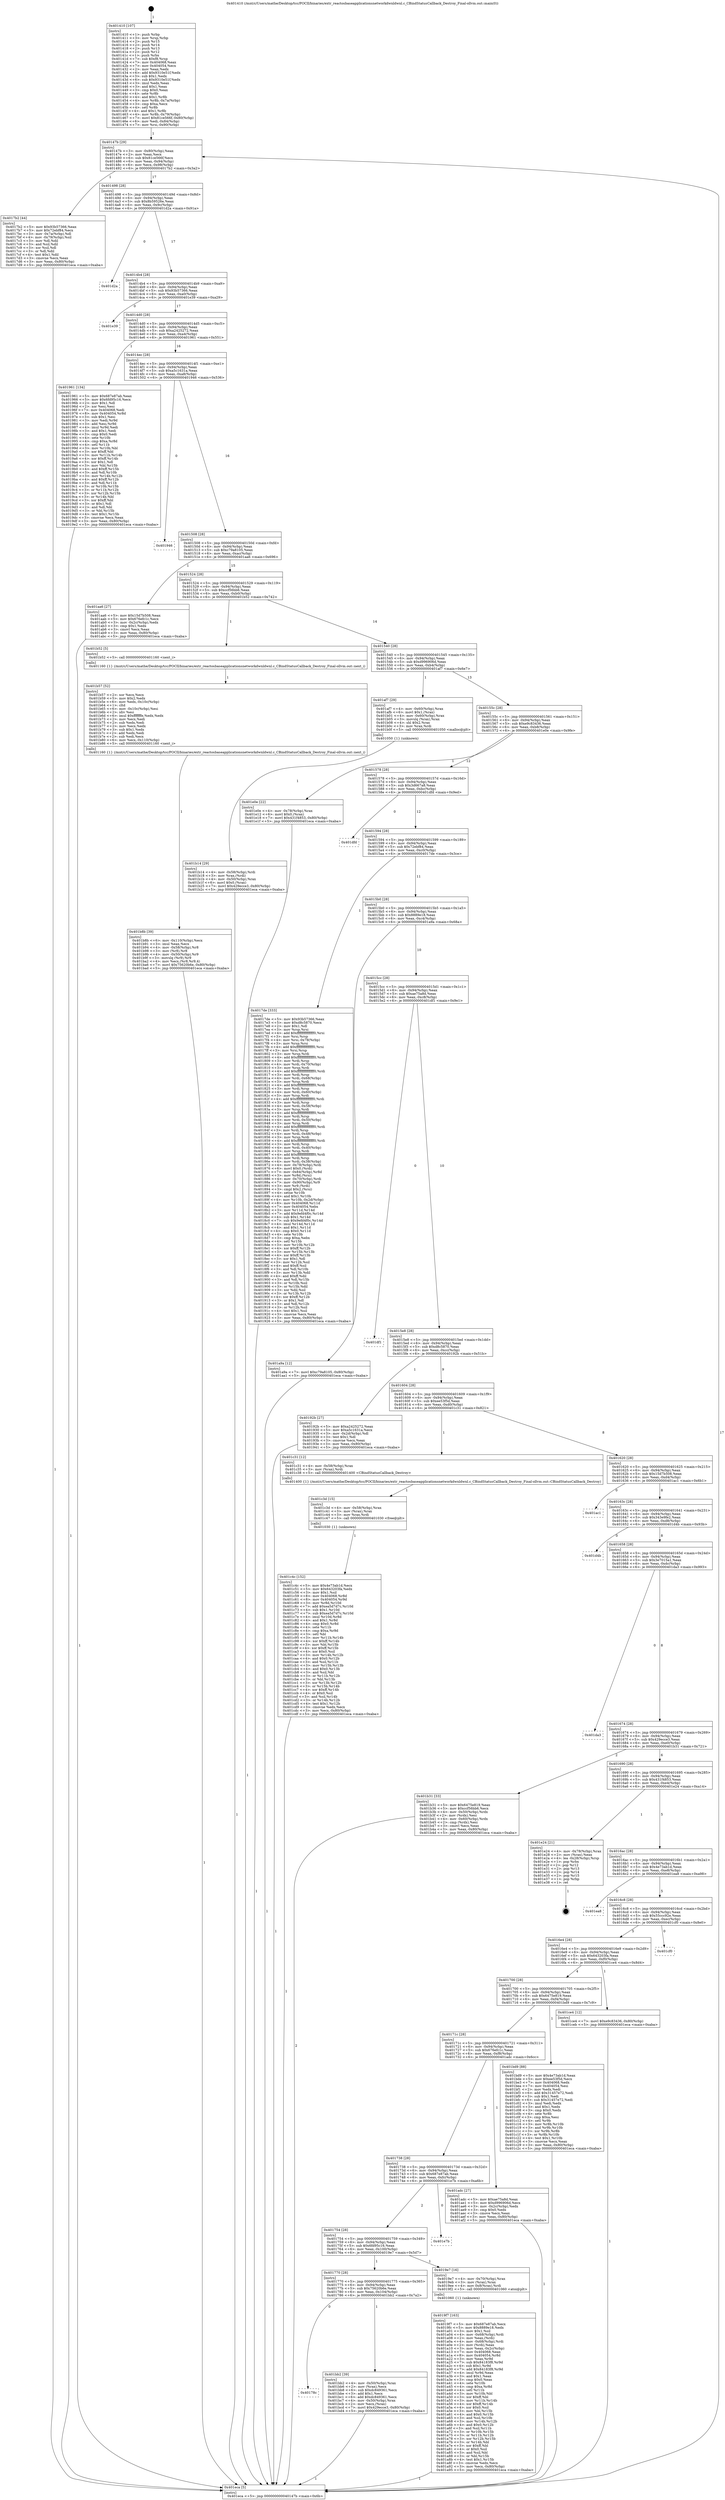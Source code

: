 digraph "0x401410" {
  label = "0x401410 (/mnt/c/Users/mathe/Desktop/tcc/POCII/binaries/extr_reactosbaseapplicationsnetworkdwnldwnl.c_CBindStatusCallback_Destroy_Final-ollvm.out::main(0))"
  labelloc = "t"
  node[shape=record]

  Entry [label="",width=0.3,height=0.3,shape=circle,fillcolor=black,style=filled]
  "0x40147b" [label="{
     0x40147b [29]\l
     | [instrs]\l
     &nbsp;&nbsp;0x40147b \<+3\>: mov -0x80(%rbp),%eax\l
     &nbsp;&nbsp;0x40147e \<+2\>: mov %eax,%ecx\l
     &nbsp;&nbsp;0x401480 \<+6\>: sub $0x81ce566f,%ecx\l
     &nbsp;&nbsp;0x401486 \<+6\>: mov %eax,-0x94(%rbp)\l
     &nbsp;&nbsp;0x40148c \<+6\>: mov %ecx,-0x98(%rbp)\l
     &nbsp;&nbsp;0x401492 \<+6\>: je 00000000004017b2 \<main+0x3a2\>\l
  }"]
  "0x4017b2" [label="{
     0x4017b2 [44]\l
     | [instrs]\l
     &nbsp;&nbsp;0x4017b2 \<+5\>: mov $0x93b57366,%eax\l
     &nbsp;&nbsp;0x4017b7 \<+5\>: mov $0x72ebf84,%ecx\l
     &nbsp;&nbsp;0x4017bc \<+3\>: mov -0x7a(%rbp),%dl\l
     &nbsp;&nbsp;0x4017bf \<+4\>: mov -0x79(%rbp),%sil\l
     &nbsp;&nbsp;0x4017c3 \<+3\>: mov %dl,%dil\l
     &nbsp;&nbsp;0x4017c6 \<+3\>: and %sil,%dil\l
     &nbsp;&nbsp;0x4017c9 \<+3\>: xor %sil,%dl\l
     &nbsp;&nbsp;0x4017cc \<+3\>: or %dl,%dil\l
     &nbsp;&nbsp;0x4017cf \<+4\>: test $0x1,%dil\l
     &nbsp;&nbsp;0x4017d3 \<+3\>: cmovne %ecx,%eax\l
     &nbsp;&nbsp;0x4017d6 \<+3\>: mov %eax,-0x80(%rbp)\l
     &nbsp;&nbsp;0x4017d9 \<+5\>: jmp 0000000000401eca \<main+0xaba\>\l
  }"]
  "0x401498" [label="{
     0x401498 [28]\l
     | [instrs]\l
     &nbsp;&nbsp;0x401498 \<+5\>: jmp 000000000040149d \<main+0x8d\>\l
     &nbsp;&nbsp;0x40149d \<+6\>: mov -0x94(%rbp),%eax\l
     &nbsp;&nbsp;0x4014a3 \<+5\>: sub $0x8b59526e,%eax\l
     &nbsp;&nbsp;0x4014a8 \<+6\>: mov %eax,-0x9c(%rbp)\l
     &nbsp;&nbsp;0x4014ae \<+6\>: je 0000000000401d2a \<main+0x91a\>\l
  }"]
  "0x401eca" [label="{
     0x401eca [5]\l
     | [instrs]\l
     &nbsp;&nbsp;0x401eca \<+5\>: jmp 000000000040147b \<main+0x6b\>\l
  }"]
  "0x401410" [label="{
     0x401410 [107]\l
     | [instrs]\l
     &nbsp;&nbsp;0x401410 \<+1\>: push %rbp\l
     &nbsp;&nbsp;0x401411 \<+3\>: mov %rsp,%rbp\l
     &nbsp;&nbsp;0x401414 \<+2\>: push %r15\l
     &nbsp;&nbsp;0x401416 \<+2\>: push %r14\l
     &nbsp;&nbsp;0x401418 \<+2\>: push %r13\l
     &nbsp;&nbsp;0x40141a \<+2\>: push %r12\l
     &nbsp;&nbsp;0x40141c \<+1\>: push %rbx\l
     &nbsp;&nbsp;0x40141d \<+7\>: sub $0xf8,%rsp\l
     &nbsp;&nbsp;0x401424 \<+7\>: mov 0x404068,%eax\l
     &nbsp;&nbsp;0x40142b \<+7\>: mov 0x404054,%ecx\l
     &nbsp;&nbsp;0x401432 \<+2\>: mov %eax,%edx\l
     &nbsp;&nbsp;0x401434 \<+6\>: add $0x9310e51f,%edx\l
     &nbsp;&nbsp;0x40143a \<+3\>: sub $0x1,%edx\l
     &nbsp;&nbsp;0x40143d \<+6\>: sub $0x9310e51f,%edx\l
     &nbsp;&nbsp;0x401443 \<+3\>: imul %edx,%eax\l
     &nbsp;&nbsp;0x401446 \<+3\>: and $0x1,%eax\l
     &nbsp;&nbsp;0x401449 \<+3\>: cmp $0x0,%eax\l
     &nbsp;&nbsp;0x40144c \<+4\>: sete %r8b\l
     &nbsp;&nbsp;0x401450 \<+4\>: and $0x1,%r8b\l
     &nbsp;&nbsp;0x401454 \<+4\>: mov %r8b,-0x7a(%rbp)\l
     &nbsp;&nbsp;0x401458 \<+3\>: cmp $0xa,%ecx\l
     &nbsp;&nbsp;0x40145b \<+4\>: setl %r8b\l
     &nbsp;&nbsp;0x40145f \<+4\>: and $0x1,%r8b\l
     &nbsp;&nbsp;0x401463 \<+4\>: mov %r8b,-0x79(%rbp)\l
     &nbsp;&nbsp;0x401467 \<+7\>: movl $0x81ce566f,-0x80(%rbp)\l
     &nbsp;&nbsp;0x40146e \<+6\>: mov %edi,-0x84(%rbp)\l
     &nbsp;&nbsp;0x401474 \<+7\>: mov %rsi,-0x90(%rbp)\l
  }"]
  Exit [label="",width=0.3,height=0.3,shape=circle,fillcolor=black,style=filled,peripheries=2]
  "0x401d2a" [label="{
     0x401d2a\l
  }", style=dashed]
  "0x4014b4" [label="{
     0x4014b4 [28]\l
     | [instrs]\l
     &nbsp;&nbsp;0x4014b4 \<+5\>: jmp 00000000004014b9 \<main+0xa9\>\l
     &nbsp;&nbsp;0x4014b9 \<+6\>: mov -0x94(%rbp),%eax\l
     &nbsp;&nbsp;0x4014bf \<+5\>: sub $0x93b57366,%eax\l
     &nbsp;&nbsp;0x4014c4 \<+6\>: mov %eax,-0xa0(%rbp)\l
     &nbsp;&nbsp;0x4014ca \<+6\>: je 0000000000401e39 \<main+0xa29\>\l
  }"]
  "0x401c4c" [label="{
     0x401c4c [152]\l
     | [instrs]\l
     &nbsp;&nbsp;0x401c4c \<+5\>: mov $0x4e73ab1d,%ecx\l
     &nbsp;&nbsp;0x401c51 \<+5\>: mov $0x643203fa,%edx\l
     &nbsp;&nbsp;0x401c56 \<+3\>: mov $0x1,%sil\l
     &nbsp;&nbsp;0x401c59 \<+8\>: mov 0x404068,%r8d\l
     &nbsp;&nbsp;0x401c61 \<+8\>: mov 0x404054,%r9d\l
     &nbsp;&nbsp;0x401c69 \<+3\>: mov %r8d,%r10d\l
     &nbsp;&nbsp;0x401c6c \<+7\>: add $0xea5d7d7c,%r10d\l
     &nbsp;&nbsp;0x401c73 \<+4\>: sub $0x1,%r10d\l
     &nbsp;&nbsp;0x401c77 \<+7\>: sub $0xea5d7d7c,%r10d\l
     &nbsp;&nbsp;0x401c7e \<+4\>: imul %r10d,%r8d\l
     &nbsp;&nbsp;0x401c82 \<+4\>: and $0x1,%r8d\l
     &nbsp;&nbsp;0x401c86 \<+4\>: cmp $0x0,%r8d\l
     &nbsp;&nbsp;0x401c8a \<+4\>: sete %r11b\l
     &nbsp;&nbsp;0x401c8e \<+4\>: cmp $0xa,%r9d\l
     &nbsp;&nbsp;0x401c92 \<+3\>: setl %bl\l
     &nbsp;&nbsp;0x401c95 \<+3\>: mov %r11b,%r14b\l
     &nbsp;&nbsp;0x401c98 \<+4\>: xor $0xff,%r14b\l
     &nbsp;&nbsp;0x401c9c \<+3\>: mov %bl,%r15b\l
     &nbsp;&nbsp;0x401c9f \<+4\>: xor $0xff,%r15b\l
     &nbsp;&nbsp;0x401ca3 \<+4\>: xor $0x0,%sil\l
     &nbsp;&nbsp;0x401ca7 \<+3\>: mov %r14b,%r12b\l
     &nbsp;&nbsp;0x401caa \<+4\>: and $0x0,%r12b\l
     &nbsp;&nbsp;0x401cae \<+3\>: and %sil,%r11b\l
     &nbsp;&nbsp;0x401cb1 \<+3\>: mov %r15b,%r13b\l
     &nbsp;&nbsp;0x401cb4 \<+4\>: and $0x0,%r13b\l
     &nbsp;&nbsp;0x401cb8 \<+3\>: and %sil,%bl\l
     &nbsp;&nbsp;0x401cbb \<+3\>: or %r11b,%r12b\l
     &nbsp;&nbsp;0x401cbe \<+3\>: or %bl,%r13b\l
     &nbsp;&nbsp;0x401cc1 \<+3\>: xor %r13b,%r12b\l
     &nbsp;&nbsp;0x401cc4 \<+3\>: or %r15b,%r14b\l
     &nbsp;&nbsp;0x401cc7 \<+4\>: xor $0xff,%r14b\l
     &nbsp;&nbsp;0x401ccb \<+4\>: or $0x0,%sil\l
     &nbsp;&nbsp;0x401ccf \<+3\>: and %sil,%r14b\l
     &nbsp;&nbsp;0x401cd2 \<+3\>: or %r14b,%r12b\l
     &nbsp;&nbsp;0x401cd5 \<+4\>: test $0x1,%r12b\l
     &nbsp;&nbsp;0x401cd9 \<+3\>: cmovne %edx,%ecx\l
     &nbsp;&nbsp;0x401cdc \<+3\>: mov %ecx,-0x80(%rbp)\l
     &nbsp;&nbsp;0x401cdf \<+5\>: jmp 0000000000401eca \<main+0xaba\>\l
  }"]
  "0x401e39" [label="{
     0x401e39\l
  }", style=dashed]
  "0x4014d0" [label="{
     0x4014d0 [28]\l
     | [instrs]\l
     &nbsp;&nbsp;0x4014d0 \<+5\>: jmp 00000000004014d5 \<main+0xc5\>\l
     &nbsp;&nbsp;0x4014d5 \<+6\>: mov -0x94(%rbp),%eax\l
     &nbsp;&nbsp;0x4014db \<+5\>: sub $0xa2425272,%eax\l
     &nbsp;&nbsp;0x4014e0 \<+6\>: mov %eax,-0xa4(%rbp)\l
     &nbsp;&nbsp;0x4014e6 \<+6\>: je 0000000000401961 \<main+0x551\>\l
  }"]
  "0x401c3d" [label="{
     0x401c3d [15]\l
     | [instrs]\l
     &nbsp;&nbsp;0x401c3d \<+4\>: mov -0x58(%rbp),%rax\l
     &nbsp;&nbsp;0x401c41 \<+3\>: mov (%rax),%rax\l
     &nbsp;&nbsp;0x401c44 \<+3\>: mov %rax,%rdi\l
     &nbsp;&nbsp;0x401c47 \<+5\>: call 0000000000401030 \<free@plt\>\l
     | [calls]\l
     &nbsp;&nbsp;0x401030 \{1\} (unknown)\l
  }"]
  "0x401961" [label="{
     0x401961 [134]\l
     | [instrs]\l
     &nbsp;&nbsp;0x401961 \<+5\>: mov $0x687e87ab,%eax\l
     &nbsp;&nbsp;0x401966 \<+5\>: mov $0x6fd95c16,%ecx\l
     &nbsp;&nbsp;0x40196b \<+2\>: mov $0x1,%dl\l
     &nbsp;&nbsp;0x40196d \<+2\>: xor %esi,%esi\l
     &nbsp;&nbsp;0x40196f \<+7\>: mov 0x404068,%edi\l
     &nbsp;&nbsp;0x401976 \<+8\>: mov 0x404054,%r8d\l
     &nbsp;&nbsp;0x40197e \<+3\>: sub $0x1,%esi\l
     &nbsp;&nbsp;0x401981 \<+3\>: mov %edi,%r9d\l
     &nbsp;&nbsp;0x401984 \<+3\>: add %esi,%r9d\l
     &nbsp;&nbsp;0x401987 \<+4\>: imul %r9d,%edi\l
     &nbsp;&nbsp;0x40198b \<+3\>: and $0x1,%edi\l
     &nbsp;&nbsp;0x40198e \<+3\>: cmp $0x0,%edi\l
     &nbsp;&nbsp;0x401991 \<+4\>: sete %r10b\l
     &nbsp;&nbsp;0x401995 \<+4\>: cmp $0xa,%r8d\l
     &nbsp;&nbsp;0x401999 \<+4\>: setl %r11b\l
     &nbsp;&nbsp;0x40199d \<+3\>: mov %r10b,%bl\l
     &nbsp;&nbsp;0x4019a0 \<+3\>: xor $0xff,%bl\l
     &nbsp;&nbsp;0x4019a3 \<+3\>: mov %r11b,%r14b\l
     &nbsp;&nbsp;0x4019a6 \<+4\>: xor $0xff,%r14b\l
     &nbsp;&nbsp;0x4019aa \<+3\>: xor $0x1,%dl\l
     &nbsp;&nbsp;0x4019ad \<+3\>: mov %bl,%r15b\l
     &nbsp;&nbsp;0x4019b0 \<+4\>: and $0xff,%r15b\l
     &nbsp;&nbsp;0x4019b4 \<+3\>: and %dl,%r10b\l
     &nbsp;&nbsp;0x4019b7 \<+3\>: mov %r14b,%r12b\l
     &nbsp;&nbsp;0x4019ba \<+4\>: and $0xff,%r12b\l
     &nbsp;&nbsp;0x4019be \<+3\>: and %dl,%r11b\l
     &nbsp;&nbsp;0x4019c1 \<+3\>: or %r10b,%r15b\l
     &nbsp;&nbsp;0x4019c4 \<+3\>: or %r11b,%r12b\l
     &nbsp;&nbsp;0x4019c7 \<+3\>: xor %r12b,%r15b\l
     &nbsp;&nbsp;0x4019ca \<+3\>: or %r14b,%bl\l
     &nbsp;&nbsp;0x4019cd \<+3\>: xor $0xff,%bl\l
     &nbsp;&nbsp;0x4019d0 \<+3\>: or $0x1,%dl\l
     &nbsp;&nbsp;0x4019d3 \<+2\>: and %dl,%bl\l
     &nbsp;&nbsp;0x4019d5 \<+3\>: or %bl,%r15b\l
     &nbsp;&nbsp;0x4019d8 \<+4\>: test $0x1,%r15b\l
     &nbsp;&nbsp;0x4019dc \<+3\>: cmovne %ecx,%eax\l
     &nbsp;&nbsp;0x4019df \<+3\>: mov %eax,-0x80(%rbp)\l
     &nbsp;&nbsp;0x4019e2 \<+5\>: jmp 0000000000401eca \<main+0xaba\>\l
  }"]
  "0x4014ec" [label="{
     0x4014ec [28]\l
     | [instrs]\l
     &nbsp;&nbsp;0x4014ec \<+5\>: jmp 00000000004014f1 \<main+0xe1\>\l
     &nbsp;&nbsp;0x4014f1 \<+6\>: mov -0x94(%rbp),%eax\l
     &nbsp;&nbsp;0x4014f7 \<+5\>: sub $0xa5c1631a,%eax\l
     &nbsp;&nbsp;0x4014fc \<+6\>: mov %eax,-0xa8(%rbp)\l
     &nbsp;&nbsp;0x401502 \<+6\>: je 0000000000401946 \<main+0x536\>\l
  }"]
  "0x40178c" [label="{
     0x40178c\l
  }", style=dashed]
  "0x401946" [label="{
     0x401946\l
  }", style=dashed]
  "0x401508" [label="{
     0x401508 [28]\l
     | [instrs]\l
     &nbsp;&nbsp;0x401508 \<+5\>: jmp 000000000040150d \<main+0xfd\>\l
     &nbsp;&nbsp;0x40150d \<+6\>: mov -0x94(%rbp),%eax\l
     &nbsp;&nbsp;0x401513 \<+5\>: sub $0xc79a8105,%eax\l
     &nbsp;&nbsp;0x401518 \<+6\>: mov %eax,-0xac(%rbp)\l
     &nbsp;&nbsp;0x40151e \<+6\>: je 0000000000401aa6 \<main+0x696\>\l
  }"]
  "0x401bb2" [label="{
     0x401bb2 [39]\l
     | [instrs]\l
     &nbsp;&nbsp;0x401bb2 \<+4\>: mov -0x50(%rbp),%rax\l
     &nbsp;&nbsp;0x401bb6 \<+2\>: mov (%rax),%ecx\l
     &nbsp;&nbsp;0x401bb8 \<+6\>: sub $0xdc849361,%ecx\l
     &nbsp;&nbsp;0x401bbe \<+3\>: add $0x1,%ecx\l
     &nbsp;&nbsp;0x401bc1 \<+6\>: add $0xdc849361,%ecx\l
     &nbsp;&nbsp;0x401bc7 \<+4\>: mov -0x50(%rbp),%rax\l
     &nbsp;&nbsp;0x401bcb \<+2\>: mov %ecx,(%rax)\l
     &nbsp;&nbsp;0x401bcd \<+7\>: movl $0x429ecce3,-0x80(%rbp)\l
     &nbsp;&nbsp;0x401bd4 \<+5\>: jmp 0000000000401eca \<main+0xaba\>\l
  }"]
  "0x401aa6" [label="{
     0x401aa6 [27]\l
     | [instrs]\l
     &nbsp;&nbsp;0x401aa6 \<+5\>: mov $0x15d7b508,%eax\l
     &nbsp;&nbsp;0x401aab \<+5\>: mov $0x676efc1c,%ecx\l
     &nbsp;&nbsp;0x401ab0 \<+3\>: mov -0x2c(%rbp),%edx\l
     &nbsp;&nbsp;0x401ab3 \<+3\>: cmp $0x1,%edx\l
     &nbsp;&nbsp;0x401ab6 \<+3\>: cmovl %ecx,%eax\l
     &nbsp;&nbsp;0x401ab9 \<+3\>: mov %eax,-0x80(%rbp)\l
     &nbsp;&nbsp;0x401abc \<+5\>: jmp 0000000000401eca \<main+0xaba\>\l
  }"]
  "0x401524" [label="{
     0x401524 [28]\l
     | [instrs]\l
     &nbsp;&nbsp;0x401524 \<+5\>: jmp 0000000000401529 \<main+0x119\>\l
     &nbsp;&nbsp;0x401529 \<+6\>: mov -0x94(%rbp),%eax\l
     &nbsp;&nbsp;0x40152f \<+5\>: sub $0xccf56bb6,%eax\l
     &nbsp;&nbsp;0x401534 \<+6\>: mov %eax,-0xb0(%rbp)\l
     &nbsp;&nbsp;0x40153a \<+6\>: je 0000000000401b52 \<main+0x742\>\l
  }"]
  "0x401b8b" [label="{
     0x401b8b [39]\l
     | [instrs]\l
     &nbsp;&nbsp;0x401b8b \<+6\>: mov -0x110(%rbp),%ecx\l
     &nbsp;&nbsp;0x401b91 \<+3\>: imul %eax,%ecx\l
     &nbsp;&nbsp;0x401b94 \<+4\>: mov -0x58(%rbp),%r8\l
     &nbsp;&nbsp;0x401b98 \<+3\>: mov (%r8),%r8\l
     &nbsp;&nbsp;0x401b9b \<+4\>: mov -0x50(%rbp),%r9\l
     &nbsp;&nbsp;0x401b9f \<+3\>: movslq (%r9),%r9\l
     &nbsp;&nbsp;0x401ba2 \<+4\>: mov %ecx,(%r8,%r9,4)\l
     &nbsp;&nbsp;0x401ba6 \<+7\>: movl $0x75620b6e,-0x80(%rbp)\l
     &nbsp;&nbsp;0x401bad \<+5\>: jmp 0000000000401eca \<main+0xaba\>\l
  }"]
  "0x401b52" [label="{
     0x401b52 [5]\l
     | [instrs]\l
     &nbsp;&nbsp;0x401b52 \<+5\>: call 0000000000401160 \<next_i\>\l
     | [calls]\l
     &nbsp;&nbsp;0x401160 \{1\} (/mnt/c/Users/mathe/Desktop/tcc/POCII/binaries/extr_reactosbaseapplicationsnetworkdwnldwnl.c_CBindStatusCallback_Destroy_Final-ollvm.out::next_i)\l
  }"]
  "0x401540" [label="{
     0x401540 [28]\l
     | [instrs]\l
     &nbsp;&nbsp;0x401540 \<+5\>: jmp 0000000000401545 \<main+0x135\>\l
     &nbsp;&nbsp;0x401545 \<+6\>: mov -0x94(%rbp),%eax\l
     &nbsp;&nbsp;0x40154b \<+5\>: sub $0xd996906d,%eax\l
     &nbsp;&nbsp;0x401550 \<+6\>: mov %eax,-0xb4(%rbp)\l
     &nbsp;&nbsp;0x401556 \<+6\>: je 0000000000401af7 \<main+0x6e7\>\l
  }"]
  "0x401b57" [label="{
     0x401b57 [52]\l
     | [instrs]\l
     &nbsp;&nbsp;0x401b57 \<+2\>: xor %ecx,%ecx\l
     &nbsp;&nbsp;0x401b59 \<+5\>: mov $0x2,%edx\l
     &nbsp;&nbsp;0x401b5e \<+6\>: mov %edx,-0x10c(%rbp)\l
     &nbsp;&nbsp;0x401b64 \<+1\>: cltd\l
     &nbsp;&nbsp;0x401b65 \<+6\>: mov -0x10c(%rbp),%esi\l
     &nbsp;&nbsp;0x401b6b \<+2\>: idiv %esi\l
     &nbsp;&nbsp;0x401b6d \<+6\>: imul $0xfffffffe,%edx,%edx\l
     &nbsp;&nbsp;0x401b73 \<+2\>: mov %ecx,%edi\l
     &nbsp;&nbsp;0x401b75 \<+2\>: sub %edx,%edi\l
     &nbsp;&nbsp;0x401b77 \<+2\>: mov %ecx,%edx\l
     &nbsp;&nbsp;0x401b79 \<+3\>: sub $0x1,%edx\l
     &nbsp;&nbsp;0x401b7c \<+2\>: add %edx,%edi\l
     &nbsp;&nbsp;0x401b7e \<+2\>: sub %edi,%ecx\l
     &nbsp;&nbsp;0x401b80 \<+6\>: mov %ecx,-0x110(%rbp)\l
     &nbsp;&nbsp;0x401b86 \<+5\>: call 0000000000401160 \<next_i\>\l
     | [calls]\l
     &nbsp;&nbsp;0x401160 \{1\} (/mnt/c/Users/mathe/Desktop/tcc/POCII/binaries/extr_reactosbaseapplicationsnetworkdwnldwnl.c_CBindStatusCallback_Destroy_Final-ollvm.out::next_i)\l
  }"]
  "0x401af7" [label="{
     0x401af7 [29]\l
     | [instrs]\l
     &nbsp;&nbsp;0x401af7 \<+4\>: mov -0x60(%rbp),%rax\l
     &nbsp;&nbsp;0x401afb \<+6\>: movl $0x1,(%rax)\l
     &nbsp;&nbsp;0x401b01 \<+4\>: mov -0x60(%rbp),%rax\l
     &nbsp;&nbsp;0x401b05 \<+3\>: movslq (%rax),%rax\l
     &nbsp;&nbsp;0x401b08 \<+4\>: shl $0x2,%rax\l
     &nbsp;&nbsp;0x401b0c \<+3\>: mov %rax,%rdi\l
     &nbsp;&nbsp;0x401b0f \<+5\>: call 0000000000401050 \<malloc@plt\>\l
     | [calls]\l
     &nbsp;&nbsp;0x401050 \{1\} (unknown)\l
  }"]
  "0x40155c" [label="{
     0x40155c [28]\l
     | [instrs]\l
     &nbsp;&nbsp;0x40155c \<+5\>: jmp 0000000000401561 \<main+0x151\>\l
     &nbsp;&nbsp;0x401561 \<+6\>: mov -0x94(%rbp),%eax\l
     &nbsp;&nbsp;0x401567 \<+5\>: sub $0xe9c83436,%eax\l
     &nbsp;&nbsp;0x40156c \<+6\>: mov %eax,-0xb8(%rbp)\l
     &nbsp;&nbsp;0x401572 \<+6\>: je 0000000000401e0e \<main+0x9fe\>\l
  }"]
  "0x401b14" [label="{
     0x401b14 [29]\l
     | [instrs]\l
     &nbsp;&nbsp;0x401b14 \<+4\>: mov -0x58(%rbp),%rdi\l
     &nbsp;&nbsp;0x401b18 \<+3\>: mov %rax,(%rdi)\l
     &nbsp;&nbsp;0x401b1b \<+4\>: mov -0x50(%rbp),%rax\l
     &nbsp;&nbsp;0x401b1f \<+6\>: movl $0x0,(%rax)\l
     &nbsp;&nbsp;0x401b25 \<+7\>: movl $0x429ecce3,-0x80(%rbp)\l
     &nbsp;&nbsp;0x401b2c \<+5\>: jmp 0000000000401eca \<main+0xaba\>\l
  }"]
  "0x401e0e" [label="{
     0x401e0e [22]\l
     | [instrs]\l
     &nbsp;&nbsp;0x401e0e \<+4\>: mov -0x78(%rbp),%rax\l
     &nbsp;&nbsp;0x401e12 \<+6\>: movl $0x0,(%rax)\l
     &nbsp;&nbsp;0x401e18 \<+7\>: movl $0x431f4853,-0x80(%rbp)\l
     &nbsp;&nbsp;0x401e1f \<+5\>: jmp 0000000000401eca \<main+0xaba\>\l
  }"]
  "0x401578" [label="{
     0x401578 [28]\l
     | [instrs]\l
     &nbsp;&nbsp;0x401578 \<+5\>: jmp 000000000040157d \<main+0x16d\>\l
     &nbsp;&nbsp;0x40157d \<+6\>: mov -0x94(%rbp),%eax\l
     &nbsp;&nbsp;0x401583 \<+5\>: sub $0x3d667a8,%eax\l
     &nbsp;&nbsp;0x401588 \<+6\>: mov %eax,-0xbc(%rbp)\l
     &nbsp;&nbsp;0x40158e \<+6\>: je 0000000000401dfd \<main+0x9ed\>\l
  }"]
  "0x4019f7" [label="{
     0x4019f7 [163]\l
     | [instrs]\l
     &nbsp;&nbsp;0x4019f7 \<+5\>: mov $0x687e87ab,%ecx\l
     &nbsp;&nbsp;0x4019fc \<+5\>: mov $0x8889e18,%edx\l
     &nbsp;&nbsp;0x401a01 \<+3\>: mov $0x1,%sil\l
     &nbsp;&nbsp;0x401a04 \<+4\>: mov -0x68(%rbp),%rdi\l
     &nbsp;&nbsp;0x401a08 \<+2\>: mov %eax,(%rdi)\l
     &nbsp;&nbsp;0x401a0a \<+4\>: mov -0x68(%rbp),%rdi\l
     &nbsp;&nbsp;0x401a0e \<+2\>: mov (%rdi),%eax\l
     &nbsp;&nbsp;0x401a10 \<+3\>: mov %eax,-0x2c(%rbp)\l
     &nbsp;&nbsp;0x401a13 \<+7\>: mov 0x404068,%eax\l
     &nbsp;&nbsp;0x401a1a \<+8\>: mov 0x404054,%r8d\l
     &nbsp;&nbsp;0x401a22 \<+3\>: mov %eax,%r9d\l
     &nbsp;&nbsp;0x401a25 \<+7\>: sub $0x84183f8,%r9d\l
     &nbsp;&nbsp;0x401a2c \<+4\>: sub $0x1,%r9d\l
     &nbsp;&nbsp;0x401a30 \<+7\>: add $0x84183f8,%r9d\l
     &nbsp;&nbsp;0x401a37 \<+4\>: imul %r9d,%eax\l
     &nbsp;&nbsp;0x401a3b \<+3\>: and $0x1,%eax\l
     &nbsp;&nbsp;0x401a3e \<+3\>: cmp $0x0,%eax\l
     &nbsp;&nbsp;0x401a41 \<+4\>: sete %r10b\l
     &nbsp;&nbsp;0x401a45 \<+4\>: cmp $0xa,%r8d\l
     &nbsp;&nbsp;0x401a49 \<+4\>: setl %r11b\l
     &nbsp;&nbsp;0x401a4d \<+3\>: mov %r10b,%bl\l
     &nbsp;&nbsp;0x401a50 \<+3\>: xor $0xff,%bl\l
     &nbsp;&nbsp;0x401a53 \<+3\>: mov %r11b,%r14b\l
     &nbsp;&nbsp;0x401a56 \<+4\>: xor $0xff,%r14b\l
     &nbsp;&nbsp;0x401a5a \<+4\>: xor $0x0,%sil\l
     &nbsp;&nbsp;0x401a5e \<+3\>: mov %bl,%r15b\l
     &nbsp;&nbsp;0x401a61 \<+4\>: and $0x0,%r15b\l
     &nbsp;&nbsp;0x401a65 \<+3\>: and %sil,%r10b\l
     &nbsp;&nbsp;0x401a68 \<+3\>: mov %r14b,%r12b\l
     &nbsp;&nbsp;0x401a6b \<+4\>: and $0x0,%r12b\l
     &nbsp;&nbsp;0x401a6f \<+3\>: and %sil,%r11b\l
     &nbsp;&nbsp;0x401a72 \<+3\>: or %r10b,%r15b\l
     &nbsp;&nbsp;0x401a75 \<+3\>: or %r11b,%r12b\l
     &nbsp;&nbsp;0x401a78 \<+3\>: xor %r12b,%r15b\l
     &nbsp;&nbsp;0x401a7b \<+3\>: or %r14b,%bl\l
     &nbsp;&nbsp;0x401a7e \<+3\>: xor $0xff,%bl\l
     &nbsp;&nbsp;0x401a81 \<+4\>: or $0x0,%sil\l
     &nbsp;&nbsp;0x401a85 \<+3\>: and %sil,%bl\l
     &nbsp;&nbsp;0x401a88 \<+3\>: or %bl,%r15b\l
     &nbsp;&nbsp;0x401a8b \<+4\>: test $0x1,%r15b\l
     &nbsp;&nbsp;0x401a8f \<+3\>: cmovne %edx,%ecx\l
     &nbsp;&nbsp;0x401a92 \<+3\>: mov %ecx,-0x80(%rbp)\l
     &nbsp;&nbsp;0x401a95 \<+5\>: jmp 0000000000401eca \<main+0xaba\>\l
  }"]
  "0x401dfd" [label="{
     0x401dfd\l
  }", style=dashed]
  "0x401594" [label="{
     0x401594 [28]\l
     | [instrs]\l
     &nbsp;&nbsp;0x401594 \<+5\>: jmp 0000000000401599 \<main+0x189\>\l
     &nbsp;&nbsp;0x401599 \<+6\>: mov -0x94(%rbp),%eax\l
     &nbsp;&nbsp;0x40159f \<+5\>: sub $0x72ebf84,%eax\l
     &nbsp;&nbsp;0x4015a4 \<+6\>: mov %eax,-0xc0(%rbp)\l
     &nbsp;&nbsp;0x4015aa \<+6\>: je 00000000004017de \<main+0x3ce\>\l
  }"]
  "0x401770" [label="{
     0x401770 [28]\l
     | [instrs]\l
     &nbsp;&nbsp;0x401770 \<+5\>: jmp 0000000000401775 \<main+0x365\>\l
     &nbsp;&nbsp;0x401775 \<+6\>: mov -0x94(%rbp),%eax\l
     &nbsp;&nbsp;0x40177b \<+5\>: sub $0x75620b6e,%eax\l
     &nbsp;&nbsp;0x401780 \<+6\>: mov %eax,-0x104(%rbp)\l
     &nbsp;&nbsp;0x401786 \<+6\>: je 0000000000401bb2 \<main+0x7a2\>\l
  }"]
  "0x4017de" [label="{
     0x4017de [333]\l
     | [instrs]\l
     &nbsp;&nbsp;0x4017de \<+5\>: mov $0x93b57366,%eax\l
     &nbsp;&nbsp;0x4017e3 \<+5\>: mov $0xd8c5870,%ecx\l
     &nbsp;&nbsp;0x4017e8 \<+2\>: mov $0x1,%dl\l
     &nbsp;&nbsp;0x4017ea \<+3\>: mov %rsp,%rsi\l
     &nbsp;&nbsp;0x4017ed \<+4\>: add $0xfffffffffffffff0,%rsi\l
     &nbsp;&nbsp;0x4017f1 \<+3\>: mov %rsi,%rsp\l
     &nbsp;&nbsp;0x4017f4 \<+4\>: mov %rsi,-0x78(%rbp)\l
     &nbsp;&nbsp;0x4017f8 \<+3\>: mov %rsp,%rsi\l
     &nbsp;&nbsp;0x4017fb \<+4\>: add $0xfffffffffffffff0,%rsi\l
     &nbsp;&nbsp;0x4017ff \<+3\>: mov %rsi,%rsp\l
     &nbsp;&nbsp;0x401802 \<+3\>: mov %rsp,%rdi\l
     &nbsp;&nbsp;0x401805 \<+4\>: add $0xfffffffffffffff0,%rdi\l
     &nbsp;&nbsp;0x401809 \<+3\>: mov %rdi,%rsp\l
     &nbsp;&nbsp;0x40180c \<+4\>: mov %rdi,-0x70(%rbp)\l
     &nbsp;&nbsp;0x401810 \<+3\>: mov %rsp,%rdi\l
     &nbsp;&nbsp;0x401813 \<+4\>: add $0xfffffffffffffff0,%rdi\l
     &nbsp;&nbsp;0x401817 \<+3\>: mov %rdi,%rsp\l
     &nbsp;&nbsp;0x40181a \<+4\>: mov %rdi,-0x68(%rbp)\l
     &nbsp;&nbsp;0x40181e \<+3\>: mov %rsp,%rdi\l
     &nbsp;&nbsp;0x401821 \<+4\>: add $0xfffffffffffffff0,%rdi\l
     &nbsp;&nbsp;0x401825 \<+3\>: mov %rdi,%rsp\l
     &nbsp;&nbsp;0x401828 \<+4\>: mov %rdi,-0x60(%rbp)\l
     &nbsp;&nbsp;0x40182c \<+3\>: mov %rsp,%rdi\l
     &nbsp;&nbsp;0x40182f \<+4\>: add $0xfffffffffffffff0,%rdi\l
     &nbsp;&nbsp;0x401833 \<+3\>: mov %rdi,%rsp\l
     &nbsp;&nbsp;0x401836 \<+4\>: mov %rdi,-0x58(%rbp)\l
     &nbsp;&nbsp;0x40183a \<+3\>: mov %rsp,%rdi\l
     &nbsp;&nbsp;0x40183d \<+4\>: add $0xfffffffffffffff0,%rdi\l
     &nbsp;&nbsp;0x401841 \<+3\>: mov %rdi,%rsp\l
     &nbsp;&nbsp;0x401844 \<+4\>: mov %rdi,-0x50(%rbp)\l
     &nbsp;&nbsp;0x401848 \<+3\>: mov %rsp,%rdi\l
     &nbsp;&nbsp;0x40184b \<+4\>: add $0xfffffffffffffff0,%rdi\l
     &nbsp;&nbsp;0x40184f \<+3\>: mov %rdi,%rsp\l
     &nbsp;&nbsp;0x401852 \<+4\>: mov %rdi,-0x48(%rbp)\l
     &nbsp;&nbsp;0x401856 \<+3\>: mov %rsp,%rdi\l
     &nbsp;&nbsp;0x401859 \<+4\>: add $0xfffffffffffffff0,%rdi\l
     &nbsp;&nbsp;0x40185d \<+3\>: mov %rdi,%rsp\l
     &nbsp;&nbsp;0x401860 \<+4\>: mov %rdi,-0x40(%rbp)\l
     &nbsp;&nbsp;0x401864 \<+3\>: mov %rsp,%rdi\l
     &nbsp;&nbsp;0x401867 \<+4\>: add $0xfffffffffffffff0,%rdi\l
     &nbsp;&nbsp;0x40186b \<+3\>: mov %rdi,%rsp\l
     &nbsp;&nbsp;0x40186e \<+4\>: mov %rdi,-0x38(%rbp)\l
     &nbsp;&nbsp;0x401872 \<+4\>: mov -0x78(%rbp),%rdi\l
     &nbsp;&nbsp;0x401876 \<+6\>: movl $0x0,(%rdi)\l
     &nbsp;&nbsp;0x40187c \<+7\>: mov -0x84(%rbp),%r8d\l
     &nbsp;&nbsp;0x401883 \<+3\>: mov %r8d,(%rsi)\l
     &nbsp;&nbsp;0x401886 \<+4\>: mov -0x70(%rbp),%rdi\l
     &nbsp;&nbsp;0x40188a \<+7\>: mov -0x90(%rbp),%r9\l
     &nbsp;&nbsp;0x401891 \<+3\>: mov %r9,(%rdi)\l
     &nbsp;&nbsp;0x401894 \<+3\>: cmpl $0x2,(%rsi)\l
     &nbsp;&nbsp;0x401897 \<+4\>: setne %r10b\l
     &nbsp;&nbsp;0x40189b \<+4\>: and $0x1,%r10b\l
     &nbsp;&nbsp;0x40189f \<+4\>: mov %r10b,-0x2d(%rbp)\l
     &nbsp;&nbsp;0x4018a3 \<+8\>: mov 0x404068,%r11d\l
     &nbsp;&nbsp;0x4018ab \<+7\>: mov 0x404054,%ebx\l
     &nbsp;&nbsp;0x4018b2 \<+3\>: mov %r11d,%r14d\l
     &nbsp;&nbsp;0x4018b5 \<+7\>: add $0x9efd4f0c,%r14d\l
     &nbsp;&nbsp;0x4018bc \<+4\>: sub $0x1,%r14d\l
     &nbsp;&nbsp;0x4018c0 \<+7\>: sub $0x9efd4f0c,%r14d\l
     &nbsp;&nbsp;0x4018c7 \<+4\>: imul %r14d,%r11d\l
     &nbsp;&nbsp;0x4018cb \<+4\>: and $0x1,%r11d\l
     &nbsp;&nbsp;0x4018cf \<+4\>: cmp $0x0,%r11d\l
     &nbsp;&nbsp;0x4018d3 \<+4\>: sete %r10b\l
     &nbsp;&nbsp;0x4018d7 \<+3\>: cmp $0xa,%ebx\l
     &nbsp;&nbsp;0x4018da \<+4\>: setl %r15b\l
     &nbsp;&nbsp;0x4018de \<+3\>: mov %r10b,%r12b\l
     &nbsp;&nbsp;0x4018e1 \<+4\>: xor $0xff,%r12b\l
     &nbsp;&nbsp;0x4018e5 \<+3\>: mov %r15b,%r13b\l
     &nbsp;&nbsp;0x4018e8 \<+4\>: xor $0xff,%r13b\l
     &nbsp;&nbsp;0x4018ec \<+3\>: xor $0x1,%dl\l
     &nbsp;&nbsp;0x4018ef \<+3\>: mov %r12b,%sil\l
     &nbsp;&nbsp;0x4018f2 \<+4\>: and $0xff,%sil\l
     &nbsp;&nbsp;0x4018f6 \<+3\>: and %dl,%r10b\l
     &nbsp;&nbsp;0x4018f9 \<+3\>: mov %r13b,%dil\l
     &nbsp;&nbsp;0x4018fc \<+4\>: and $0xff,%dil\l
     &nbsp;&nbsp;0x401900 \<+3\>: and %dl,%r15b\l
     &nbsp;&nbsp;0x401903 \<+3\>: or %r10b,%sil\l
     &nbsp;&nbsp;0x401906 \<+3\>: or %r15b,%dil\l
     &nbsp;&nbsp;0x401909 \<+3\>: xor %dil,%sil\l
     &nbsp;&nbsp;0x40190c \<+3\>: or %r13b,%r12b\l
     &nbsp;&nbsp;0x40190f \<+4\>: xor $0xff,%r12b\l
     &nbsp;&nbsp;0x401913 \<+3\>: or $0x1,%dl\l
     &nbsp;&nbsp;0x401916 \<+3\>: and %dl,%r12b\l
     &nbsp;&nbsp;0x401919 \<+3\>: or %r12b,%sil\l
     &nbsp;&nbsp;0x40191c \<+4\>: test $0x1,%sil\l
     &nbsp;&nbsp;0x401920 \<+3\>: cmovne %ecx,%eax\l
     &nbsp;&nbsp;0x401923 \<+3\>: mov %eax,-0x80(%rbp)\l
     &nbsp;&nbsp;0x401926 \<+5\>: jmp 0000000000401eca \<main+0xaba\>\l
  }"]
  "0x4015b0" [label="{
     0x4015b0 [28]\l
     | [instrs]\l
     &nbsp;&nbsp;0x4015b0 \<+5\>: jmp 00000000004015b5 \<main+0x1a5\>\l
     &nbsp;&nbsp;0x4015b5 \<+6\>: mov -0x94(%rbp),%eax\l
     &nbsp;&nbsp;0x4015bb \<+5\>: sub $0x8889e18,%eax\l
     &nbsp;&nbsp;0x4015c0 \<+6\>: mov %eax,-0xc4(%rbp)\l
     &nbsp;&nbsp;0x4015c6 \<+6\>: je 0000000000401a9a \<main+0x68a\>\l
  }"]
  "0x4019e7" [label="{
     0x4019e7 [16]\l
     | [instrs]\l
     &nbsp;&nbsp;0x4019e7 \<+4\>: mov -0x70(%rbp),%rax\l
     &nbsp;&nbsp;0x4019eb \<+3\>: mov (%rax),%rax\l
     &nbsp;&nbsp;0x4019ee \<+4\>: mov 0x8(%rax),%rdi\l
     &nbsp;&nbsp;0x4019f2 \<+5\>: call 0000000000401060 \<atoi@plt\>\l
     | [calls]\l
     &nbsp;&nbsp;0x401060 \{1\} (unknown)\l
  }"]
  "0x401754" [label="{
     0x401754 [28]\l
     | [instrs]\l
     &nbsp;&nbsp;0x401754 \<+5\>: jmp 0000000000401759 \<main+0x349\>\l
     &nbsp;&nbsp;0x401759 \<+6\>: mov -0x94(%rbp),%eax\l
     &nbsp;&nbsp;0x40175f \<+5\>: sub $0x6fd95c16,%eax\l
     &nbsp;&nbsp;0x401764 \<+6\>: mov %eax,-0x100(%rbp)\l
     &nbsp;&nbsp;0x40176a \<+6\>: je 00000000004019e7 \<main+0x5d7\>\l
  }"]
  "0x401a9a" [label="{
     0x401a9a [12]\l
     | [instrs]\l
     &nbsp;&nbsp;0x401a9a \<+7\>: movl $0xc79a8105,-0x80(%rbp)\l
     &nbsp;&nbsp;0x401aa1 \<+5\>: jmp 0000000000401eca \<main+0xaba\>\l
  }"]
  "0x4015cc" [label="{
     0x4015cc [28]\l
     | [instrs]\l
     &nbsp;&nbsp;0x4015cc \<+5\>: jmp 00000000004015d1 \<main+0x1c1\>\l
     &nbsp;&nbsp;0x4015d1 \<+6\>: mov -0x94(%rbp),%eax\l
     &nbsp;&nbsp;0x4015d7 \<+5\>: sub $0xae75a8d,%eax\l
     &nbsp;&nbsp;0x4015dc \<+6\>: mov %eax,-0xc8(%rbp)\l
     &nbsp;&nbsp;0x4015e2 \<+6\>: je 0000000000401df1 \<main+0x9e1\>\l
  }"]
  "0x401e7b" [label="{
     0x401e7b\l
  }", style=dashed]
  "0x401df1" [label="{
     0x401df1\l
  }", style=dashed]
  "0x4015e8" [label="{
     0x4015e8 [28]\l
     | [instrs]\l
     &nbsp;&nbsp;0x4015e8 \<+5\>: jmp 00000000004015ed \<main+0x1dd\>\l
     &nbsp;&nbsp;0x4015ed \<+6\>: mov -0x94(%rbp),%eax\l
     &nbsp;&nbsp;0x4015f3 \<+5\>: sub $0xd8c5870,%eax\l
     &nbsp;&nbsp;0x4015f8 \<+6\>: mov %eax,-0xcc(%rbp)\l
     &nbsp;&nbsp;0x4015fe \<+6\>: je 000000000040192b \<main+0x51b\>\l
  }"]
  "0x401738" [label="{
     0x401738 [28]\l
     | [instrs]\l
     &nbsp;&nbsp;0x401738 \<+5\>: jmp 000000000040173d \<main+0x32d\>\l
     &nbsp;&nbsp;0x40173d \<+6\>: mov -0x94(%rbp),%eax\l
     &nbsp;&nbsp;0x401743 \<+5\>: sub $0x687e87ab,%eax\l
     &nbsp;&nbsp;0x401748 \<+6\>: mov %eax,-0xfc(%rbp)\l
     &nbsp;&nbsp;0x40174e \<+6\>: je 0000000000401e7b \<main+0xa6b\>\l
  }"]
  "0x40192b" [label="{
     0x40192b [27]\l
     | [instrs]\l
     &nbsp;&nbsp;0x40192b \<+5\>: mov $0xa2425272,%eax\l
     &nbsp;&nbsp;0x401930 \<+5\>: mov $0xa5c1631a,%ecx\l
     &nbsp;&nbsp;0x401935 \<+3\>: mov -0x2d(%rbp),%dl\l
     &nbsp;&nbsp;0x401938 \<+3\>: test $0x1,%dl\l
     &nbsp;&nbsp;0x40193b \<+3\>: cmovne %ecx,%eax\l
     &nbsp;&nbsp;0x40193e \<+3\>: mov %eax,-0x80(%rbp)\l
     &nbsp;&nbsp;0x401941 \<+5\>: jmp 0000000000401eca \<main+0xaba\>\l
  }"]
  "0x401604" [label="{
     0x401604 [28]\l
     | [instrs]\l
     &nbsp;&nbsp;0x401604 \<+5\>: jmp 0000000000401609 \<main+0x1f9\>\l
     &nbsp;&nbsp;0x401609 \<+6\>: mov -0x94(%rbp),%eax\l
     &nbsp;&nbsp;0x40160f \<+5\>: sub $0xee53f5d,%eax\l
     &nbsp;&nbsp;0x401614 \<+6\>: mov %eax,-0xd0(%rbp)\l
     &nbsp;&nbsp;0x40161a \<+6\>: je 0000000000401c31 \<main+0x821\>\l
  }"]
  "0x401adc" [label="{
     0x401adc [27]\l
     | [instrs]\l
     &nbsp;&nbsp;0x401adc \<+5\>: mov $0xae75a8d,%eax\l
     &nbsp;&nbsp;0x401ae1 \<+5\>: mov $0xd996906d,%ecx\l
     &nbsp;&nbsp;0x401ae6 \<+3\>: mov -0x2c(%rbp),%edx\l
     &nbsp;&nbsp;0x401ae9 \<+3\>: cmp $0x0,%edx\l
     &nbsp;&nbsp;0x401aec \<+3\>: cmove %ecx,%eax\l
     &nbsp;&nbsp;0x401aef \<+3\>: mov %eax,-0x80(%rbp)\l
     &nbsp;&nbsp;0x401af2 \<+5\>: jmp 0000000000401eca \<main+0xaba\>\l
  }"]
  "0x401c31" [label="{
     0x401c31 [12]\l
     | [instrs]\l
     &nbsp;&nbsp;0x401c31 \<+4\>: mov -0x58(%rbp),%rax\l
     &nbsp;&nbsp;0x401c35 \<+3\>: mov (%rax),%rdi\l
     &nbsp;&nbsp;0x401c38 \<+5\>: call 0000000000401400 \<CBindStatusCallback_Destroy\>\l
     | [calls]\l
     &nbsp;&nbsp;0x401400 \{1\} (/mnt/c/Users/mathe/Desktop/tcc/POCII/binaries/extr_reactosbaseapplicationsnetworkdwnldwnl.c_CBindStatusCallback_Destroy_Final-ollvm.out::CBindStatusCallback_Destroy)\l
  }"]
  "0x401620" [label="{
     0x401620 [28]\l
     | [instrs]\l
     &nbsp;&nbsp;0x401620 \<+5\>: jmp 0000000000401625 \<main+0x215\>\l
     &nbsp;&nbsp;0x401625 \<+6\>: mov -0x94(%rbp),%eax\l
     &nbsp;&nbsp;0x40162b \<+5\>: sub $0x15d7b508,%eax\l
     &nbsp;&nbsp;0x401630 \<+6\>: mov %eax,-0xd4(%rbp)\l
     &nbsp;&nbsp;0x401636 \<+6\>: je 0000000000401ac1 \<main+0x6b1\>\l
  }"]
  "0x40171c" [label="{
     0x40171c [28]\l
     | [instrs]\l
     &nbsp;&nbsp;0x40171c \<+5\>: jmp 0000000000401721 \<main+0x311\>\l
     &nbsp;&nbsp;0x401721 \<+6\>: mov -0x94(%rbp),%eax\l
     &nbsp;&nbsp;0x401727 \<+5\>: sub $0x676efc1c,%eax\l
     &nbsp;&nbsp;0x40172c \<+6\>: mov %eax,-0xf8(%rbp)\l
     &nbsp;&nbsp;0x401732 \<+6\>: je 0000000000401adc \<main+0x6cc\>\l
  }"]
  "0x401ac1" [label="{
     0x401ac1\l
  }", style=dashed]
  "0x40163c" [label="{
     0x40163c [28]\l
     | [instrs]\l
     &nbsp;&nbsp;0x40163c \<+5\>: jmp 0000000000401641 \<main+0x231\>\l
     &nbsp;&nbsp;0x401641 \<+6\>: mov -0x94(%rbp),%eax\l
     &nbsp;&nbsp;0x401647 \<+5\>: sub $0x343e9fe2,%eax\l
     &nbsp;&nbsp;0x40164c \<+6\>: mov %eax,-0xd8(%rbp)\l
     &nbsp;&nbsp;0x401652 \<+6\>: je 0000000000401d4b \<main+0x93b\>\l
  }"]
  "0x401bd9" [label="{
     0x401bd9 [88]\l
     | [instrs]\l
     &nbsp;&nbsp;0x401bd9 \<+5\>: mov $0x4e73ab1d,%eax\l
     &nbsp;&nbsp;0x401bde \<+5\>: mov $0xee53f5d,%ecx\l
     &nbsp;&nbsp;0x401be3 \<+7\>: mov 0x404068,%edx\l
     &nbsp;&nbsp;0x401bea \<+7\>: mov 0x404054,%esi\l
     &nbsp;&nbsp;0x401bf1 \<+2\>: mov %edx,%edi\l
     &nbsp;&nbsp;0x401bf3 \<+6\>: add $0x31457e72,%edi\l
     &nbsp;&nbsp;0x401bf9 \<+3\>: sub $0x1,%edi\l
     &nbsp;&nbsp;0x401bfc \<+6\>: sub $0x31457e72,%edi\l
     &nbsp;&nbsp;0x401c02 \<+3\>: imul %edi,%edx\l
     &nbsp;&nbsp;0x401c05 \<+3\>: and $0x1,%edx\l
     &nbsp;&nbsp;0x401c08 \<+3\>: cmp $0x0,%edx\l
     &nbsp;&nbsp;0x401c0b \<+4\>: sete %r8b\l
     &nbsp;&nbsp;0x401c0f \<+3\>: cmp $0xa,%esi\l
     &nbsp;&nbsp;0x401c12 \<+4\>: setl %r9b\l
     &nbsp;&nbsp;0x401c16 \<+3\>: mov %r8b,%r10b\l
     &nbsp;&nbsp;0x401c19 \<+3\>: and %r9b,%r10b\l
     &nbsp;&nbsp;0x401c1c \<+3\>: xor %r9b,%r8b\l
     &nbsp;&nbsp;0x401c1f \<+3\>: or %r8b,%r10b\l
     &nbsp;&nbsp;0x401c22 \<+4\>: test $0x1,%r10b\l
     &nbsp;&nbsp;0x401c26 \<+3\>: cmovne %ecx,%eax\l
     &nbsp;&nbsp;0x401c29 \<+3\>: mov %eax,-0x80(%rbp)\l
     &nbsp;&nbsp;0x401c2c \<+5\>: jmp 0000000000401eca \<main+0xaba\>\l
  }"]
  "0x401d4b" [label="{
     0x401d4b\l
  }", style=dashed]
  "0x401658" [label="{
     0x401658 [28]\l
     | [instrs]\l
     &nbsp;&nbsp;0x401658 \<+5\>: jmp 000000000040165d \<main+0x24d\>\l
     &nbsp;&nbsp;0x40165d \<+6\>: mov -0x94(%rbp),%eax\l
     &nbsp;&nbsp;0x401663 \<+5\>: sub $0x3e7015a1,%eax\l
     &nbsp;&nbsp;0x401668 \<+6\>: mov %eax,-0xdc(%rbp)\l
     &nbsp;&nbsp;0x40166e \<+6\>: je 0000000000401da3 \<main+0x993\>\l
  }"]
  "0x401700" [label="{
     0x401700 [28]\l
     | [instrs]\l
     &nbsp;&nbsp;0x401700 \<+5\>: jmp 0000000000401705 \<main+0x2f5\>\l
     &nbsp;&nbsp;0x401705 \<+6\>: mov -0x94(%rbp),%eax\l
     &nbsp;&nbsp;0x40170b \<+5\>: sub $0x6475e819,%eax\l
     &nbsp;&nbsp;0x401710 \<+6\>: mov %eax,-0xf4(%rbp)\l
     &nbsp;&nbsp;0x401716 \<+6\>: je 0000000000401bd9 \<main+0x7c9\>\l
  }"]
  "0x401da3" [label="{
     0x401da3\l
  }", style=dashed]
  "0x401674" [label="{
     0x401674 [28]\l
     | [instrs]\l
     &nbsp;&nbsp;0x401674 \<+5\>: jmp 0000000000401679 \<main+0x269\>\l
     &nbsp;&nbsp;0x401679 \<+6\>: mov -0x94(%rbp),%eax\l
     &nbsp;&nbsp;0x40167f \<+5\>: sub $0x429ecce3,%eax\l
     &nbsp;&nbsp;0x401684 \<+6\>: mov %eax,-0xe0(%rbp)\l
     &nbsp;&nbsp;0x40168a \<+6\>: je 0000000000401b31 \<main+0x721\>\l
  }"]
  "0x401ce4" [label="{
     0x401ce4 [12]\l
     | [instrs]\l
     &nbsp;&nbsp;0x401ce4 \<+7\>: movl $0xe9c83436,-0x80(%rbp)\l
     &nbsp;&nbsp;0x401ceb \<+5\>: jmp 0000000000401eca \<main+0xaba\>\l
  }"]
  "0x401b31" [label="{
     0x401b31 [33]\l
     | [instrs]\l
     &nbsp;&nbsp;0x401b31 \<+5\>: mov $0x6475e819,%eax\l
     &nbsp;&nbsp;0x401b36 \<+5\>: mov $0xccf56bb6,%ecx\l
     &nbsp;&nbsp;0x401b3b \<+4\>: mov -0x50(%rbp),%rdx\l
     &nbsp;&nbsp;0x401b3f \<+2\>: mov (%rdx),%esi\l
     &nbsp;&nbsp;0x401b41 \<+4\>: mov -0x60(%rbp),%rdx\l
     &nbsp;&nbsp;0x401b45 \<+2\>: cmp (%rdx),%esi\l
     &nbsp;&nbsp;0x401b47 \<+3\>: cmovl %ecx,%eax\l
     &nbsp;&nbsp;0x401b4a \<+3\>: mov %eax,-0x80(%rbp)\l
     &nbsp;&nbsp;0x401b4d \<+5\>: jmp 0000000000401eca \<main+0xaba\>\l
  }"]
  "0x401690" [label="{
     0x401690 [28]\l
     | [instrs]\l
     &nbsp;&nbsp;0x401690 \<+5\>: jmp 0000000000401695 \<main+0x285\>\l
     &nbsp;&nbsp;0x401695 \<+6\>: mov -0x94(%rbp),%eax\l
     &nbsp;&nbsp;0x40169b \<+5\>: sub $0x431f4853,%eax\l
     &nbsp;&nbsp;0x4016a0 \<+6\>: mov %eax,-0xe4(%rbp)\l
     &nbsp;&nbsp;0x4016a6 \<+6\>: je 0000000000401e24 \<main+0xa14\>\l
  }"]
  "0x4016e4" [label="{
     0x4016e4 [28]\l
     | [instrs]\l
     &nbsp;&nbsp;0x4016e4 \<+5\>: jmp 00000000004016e9 \<main+0x2d9\>\l
     &nbsp;&nbsp;0x4016e9 \<+6\>: mov -0x94(%rbp),%eax\l
     &nbsp;&nbsp;0x4016ef \<+5\>: sub $0x643203fa,%eax\l
     &nbsp;&nbsp;0x4016f4 \<+6\>: mov %eax,-0xf0(%rbp)\l
     &nbsp;&nbsp;0x4016fa \<+6\>: je 0000000000401ce4 \<main+0x8d4\>\l
  }"]
  "0x401e24" [label="{
     0x401e24 [21]\l
     | [instrs]\l
     &nbsp;&nbsp;0x401e24 \<+4\>: mov -0x78(%rbp),%rax\l
     &nbsp;&nbsp;0x401e28 \<+2\>: mov (%rax),%eax\l
     &nbsp;&nbsp;0x401e2a \<+4\>: lea -0x28(%rbp),%rsp\l
     &nbsp;&nbsp;0x401e2e \<+1\>: pop %rbx\l
     &nbsp;&nbsp;0x401e2f \<+2\>: pop %r12\l
     &nbsp;&nbsp;0x401e31 \<+2\>: pop %r13\l
     &nbsp;&nbsp;0x401e33 \<+2\>: pop %r14\l
     &nbsp;&nbsp;0x401e35 \<+2\>: pop %r15\l
     &nbsp;&nbsp;0x401e37 \<+1\>: pop %rbp\l
     &nbsp;&nbsp;0x401e38 \<+1\>: ret\l
  }"]
  "0x4016ac" [label="{
     0x4016ac [28]\l
     | [instrs]\l
     &nbsp;&nbsp;0x4016ac \<+5\>: jmp 00000000004016b1 \<main+0x2a1\>\l
     &nbsp;&nbsp;0x4016b1 \<+6\>: mov -0x94(%rbp),%eax\l
     &nbsp;&nbsp;0x4016b7 \<+5\>: sub $0x4e73ab1d,%eax\l
     &nbsp;&nbsp;0x4016bc \<+6\>: mov %eax,-0xe8(%rbp)\l
     &nbsp;&nbsp;0x4016c2 \<+6\>: je 0000000000401ea8 \<main+0xa98\>\l
  }"]
  "0x401cf0" [label="{
     0x401cf0\l
  }", style=dashed]
  "0x401ea8" [label="{
     0x401ea8\l
  }", style=dashed]
  "0x4016c8" [label="{
     0x4016c8 [28]\l
     | [instrs]\l
     &nbsp;&nbsp;0x4016c8 \<+5\>: jmp 00000000004016cd \<main+0x2bd\>\l
     &nbsp;&nbsp;0x4016cd \<+6\>: mov -0x94(%rbp),%eax\l
     &nbsp;&nbsp;0x4016d3 \<+5\>: sub $0x55ccc92e,%eax\l
     &nbsp;&nbsp;0x4016d8 \<+6\>: mov %eax,-0xec(%rbp)\l
     &nbsp;&nbsp;0x4016de \<+6\>: je 0000000000401cf0 \<main+0x8e0\>\l
  }"]
  Entry -> "0x401410" [label=" 1"]
  "0x40147b" -> "0x4017b2" [label=" 1"]
  "0x40147b" -> "0x401498" [label=" 17"]
  "0x4017b2" -> "0x401eca" [label=" 1"]
  "0x401410" -> "0x40147b" [label=" 1"]
  "0x401eca" -> "0x40147b" [label=" 17"]
  "0x401e24" -> Exit [label=" 1"]
  "0x401498" -> "0x401d2a" [label=" 0"]
  "0x401498" -> "0x4014b4" [label=" 17"]
  "0x401e0e" -> "0x401eca" [label=" 1"]
  "0x4014b4" -> "0x401e39" [label=" 0"]
  "0x4014b4" -> "0x4014d0" [label=" 17"]
  "0x401ce4" -> "0x401eca" [label=" 1"]
  "0x4014d0" -> "0x401961" [label=" 1"]
  "0x4014d0" -> "0x4014ec" [label=" 16"]
  "0x401c4c" -> "0x401eca" [label=" 1"]
  "0x4014ec" -> "0x401946" [label=" 0"]
  "0x4014ec" -> "0x401508" [label=" 16"]
  "0x401c3d" -> "0x401c4c" [label=" 1"]
  "0x401508" -> "0x401aa6" [label=" 1"]
  "0x401508" -> "0x401524" [label=" 15"]
  "0x401c31" -> "0x401c3d" [label=" 1"]
  "0x401524" -> "0x401b52" [label=" 1"]
  "0x401524" -> "0x401540" [label=" 14"]
  "0x401bb2" -> "0x401eca" [label=" 1"]
  "0x401540" -> "0x401af7" [label=" 1"]
  "0x401540" -> "0x40155c" [label=" 13"]
  "0x401770" -> "0x40178c" [label=" 0"]
  "0x40155c" -> "0x401e0e" [label=" 1"]
  "0x40155c" -> "0x401578" [label=" 12"]
  "0x401770" -> "0x401bb2" [label=" 1"]
  "0x401578" -> "0x401dfd" [label=" 0"]
  "0x401578" -> "0x401594" [label=" 12"]
  "0x401bd9" -> "0x401eca" [label=" 1"]
  "0x401594" -> "0x4017de" [label=" 1"]
  "0x401594" -> "0x4015b0" [label=" 11"]
  "0x401b8b" -> "0x401eca" [label=" 1"]
  "0x4017de" -> "0x401eca" [label=" 1"]
  "0x401b57" -> "0x401b8b" [label=" 1"]
  "0x4015b0" -> "0x401a9a" [label=" 1"]
  "0x4015b0" -> "0x4015cc" [label=" 10"]
  "0x401b31" -> "0x401eca" [label=" 2"]
  "0x4015cc" -> "0x401df1" [label=" 0"]
  "0x4015cc" -> "0x4015e8" [label=" 10"]
  "0x401b14" -> "0x401eca" [label=" 1"]
  "0x4015e8" -> "0x40192b" [label=" 1"]
  "0x4015e8" -> "0x401604" [label=" 9"]
  "0x40192b" -> "0x401eca" [label=" 1"]
  "0x401961" -> "0x401eca" [label=" 1"]
  "0x401adc" -> "0x401eca" [label=" 1"]
  "0x401604" -> "0x401c31" [label=" 1"]
  "0x401604" -> "0x401620" [label=" 8"]
  "0x401aa6" -> "0x401eca" [label=" 1"]
  "0x401620" -> "0x401ac1" [label=" 0"]
  "0x401620" -> "0x40163c" [label=" 8"]
  "0x4019f7" -> "0x401eca" [label=" 1"]
  "0x40163c" -> "0x401d4b" [label=" 0"]
  "0x40163c" -> "0x401658" [label=" 8"]
  "0x4019e7" -> "0x4019f7" [label=" 1"]
  "0x401658" -> "0x401da3" [label=" 0"]
  "0x401658" -> "0x401674" [label=" 8"]
  "0x401754" -> "0x4019e7" [label=" 1"]
  "0x401674" -> "0x401b31" [label=" 2"]
  "0x401674" -> "0x401690" [label=" 6"]
  "0x401b52" -> "0x401b57" [label=" 1"]
  "0x401690" -> "0x401e24" [label=" 1"]
  "0x401690" -> "0x4016ac" [label=" 5"]
  "0x401738" -> "0x401e7b" [label=" 0"]
  "0x4016ac" -> "0x401ea8" [label=" 0"]
  "0x4016ac" -> "0x4016c8" [label=" 5"]
  "0x401af7" -> "0x401b14" [label=" 1"]
  "0x4016c8" -> "0x401cf0" [label=" 0"]
  "0x4016c8" -> "0x4016e4" [label=" 5"]
  "0x401738" -> "0x401754" [label=" 2"]
  "0x4016e4" -> "0x401ce4" [label=" 1"]
  "0x4016e4" -> "0x401700" [label=" 4"]
  "0x401754" -> "0x401770" [label=" 1"]
  "0x401700" -> "0x401bd9" [label=" 1"]
  "0x401700" -> "0x40171c" [label=" 3"]
  "0x401a9a" -> "0x401eca" [label=" 1"]
  "0x40171c" -> "0x401adc" [label=" 1"]
  "0x40171c" -> "0x401738" [label=" 2"]
}
